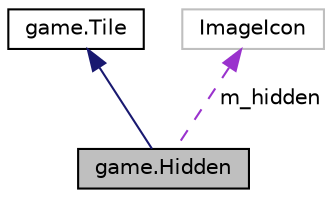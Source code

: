 digraph "game.Hidden"
{
  edge [fontname="Helvetica",fontsize="10",labelfontname="Helvetica",labelfontsize="10"];
  node [fontname="Helvetica",fontsize="10",shape=record];
  Node1 [label="game.Hidden",height=0.2,width=0.4,color="black", fillcolor="grey75", style="filled", fontcolor="black"];
  Node2 -> Node1 [dir="back",color="midnightblue",fontsize="10",style="solid",fontname="Helvetica"];
  Node2 [label="game.Tile",height=0.2,width=0.4,color="black", fillcolor="white", style="filled",URL="$classgame_1_1_tile.html",tooltip="A class for a generic tile. "];
  Node3 -> Node1 [dir="back",color="darkorchid3",fontsize="10",style="dashed",label=" m_hidden" ,fontname="Helvetica"];
  Node3 [label="ImageIcon",height=0.2,width=0.4,color="grey75", fillcolor="white", style="filled"];
}
